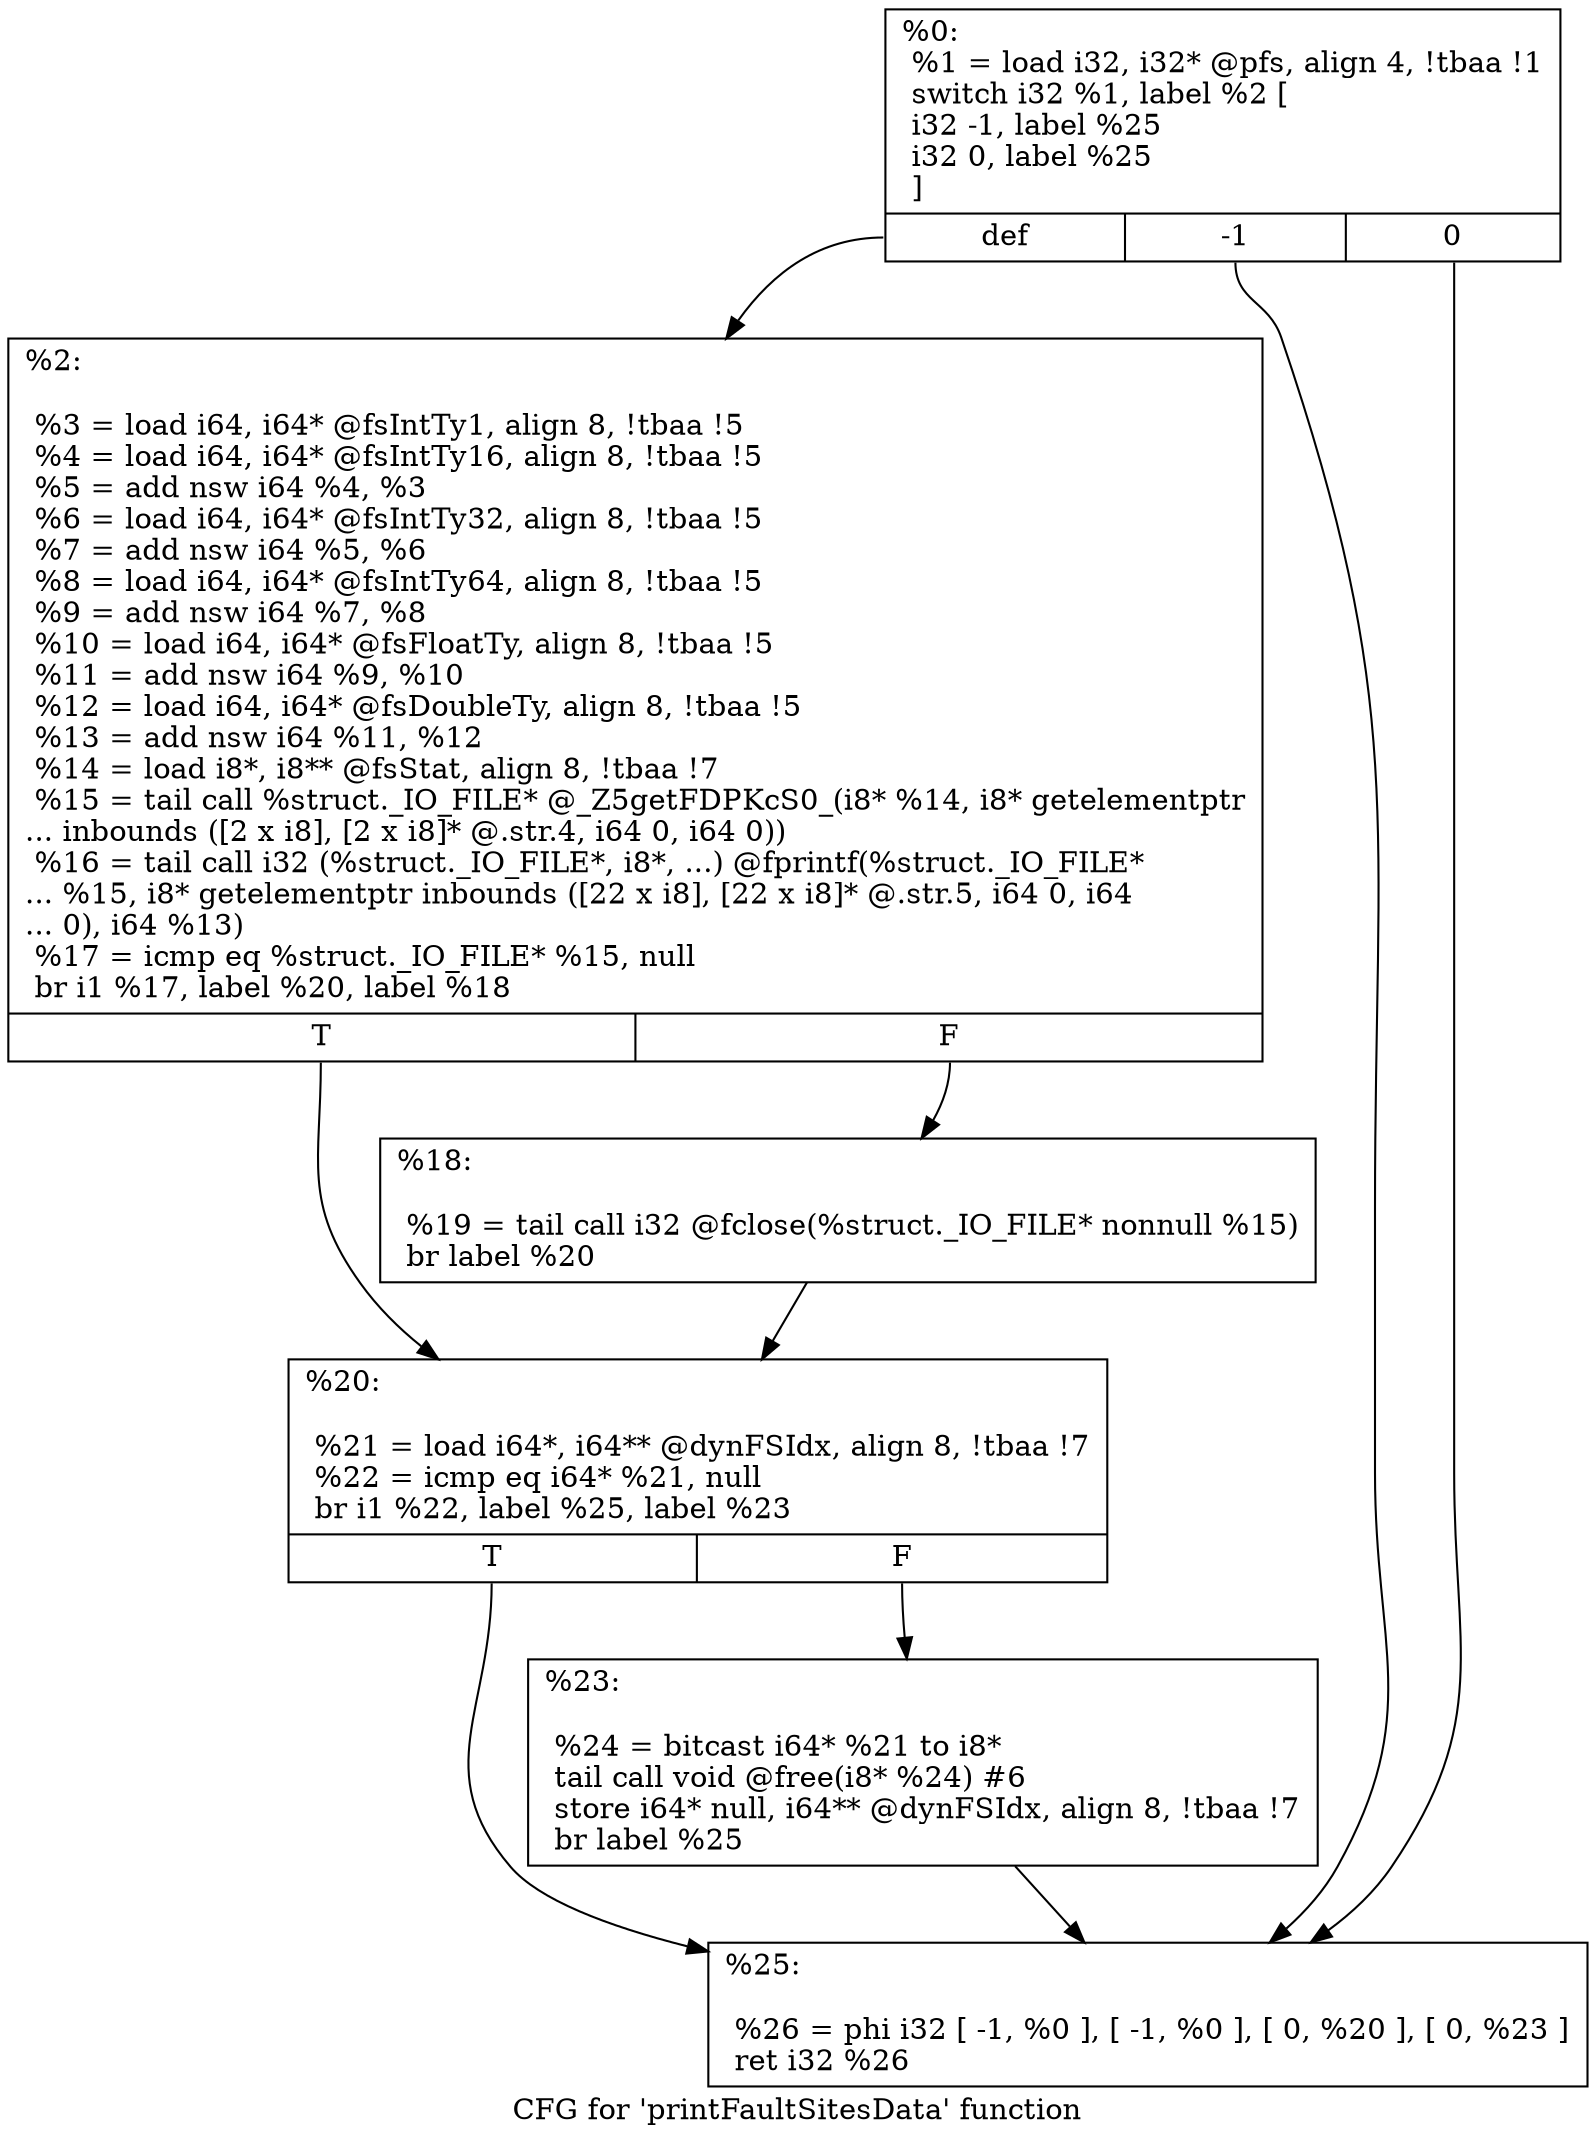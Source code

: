 digraph "CFG for 'printFaultSitesData' function" {
	label="CFG for 'printFaultSitesData' function";

	Node0x3134620 [shape=record,label="{%0:\l  %1 = load i32, i32* @pfs, align 4, !tbaa !1\l  switch i32 %1, label %2 [\l    i32 -1, label %25\l    i32 0, label %25\l  ]\l|{<s0>def|<s1>-1|<s2>0}}"];
	Node0x3134620:s0 -> Node0x3134670;
	Node0x3134620:s1 -> Node0x31347b0;
	Node0x3134620:s2 -> Node0x31347b0;
	Node0x3134670 [shape=record,label="{%2:\l\l  %3 = load i64, i64* @fsIntTy1, align 8, !tbaa !5\l  %4 = load i64, i64* @fsIntTy16, align 8, !tbaa !5\l  %5 = add nsw i64 %4, %3\l  %6 = load i64, i64* @fsIntTy32, align 8, !tbaa !5\l  %7 = add nsw i64 %5, %6\l  %8 = load i64, i64* @fsIntTy64, align 8, !tbaa !5\l  %9 = add nsw i64 %7, %8\l  %10 = load i64, i64* @fsFloatTy, align 8, !tbaa !5\l  %11 = add nsw i64 %9, %10\l  %12 = load i64, i64* @fsDoubleTy, align 8, !tbaa !5\l  %13 = add nsw i64 %11, %12\l  %14 = load i8*, i8** @fsStat, align 8, !tbaa !7\l  %15 = tail call %struct._IO_FILE* @_Z5getFDPKcS0_(i8* %14, i8* getelementptr\l... inbounds ([2 x i8], [2 x i8]* @.str.4, i64 0, i64 0))\l  %16 = tail call i32 (%struct._IO_FILE*, i8*, ...) @fprintf(%struct._IO_FILE*\l... %15, i8* getelementptr inbounds ([22 x i8], [22 x i8]* @.str.5, i64 0, i64\l... 0), i64 %13)\l  %17 = icmp eq %struct._IO_FILE* %15, null\l  br i1 %17, label %20, label %18\l|{<s0>T|<s1>F}}"];
	Node0x3134670:s0 -> Node0x3134710;
	Node0x3134670:s1 -> Node0x31346c0;
	Node0x31346c0 [shape=record,label="{%18:\l\l  %19 = tail call i32 @fclose(%struct._IO_FILE* nonnull %15)\l  br label %20\l}"];
	Node0x31346c0 -> Node0x3134710;
	Node0x3134710 [shape=record,label="{%20:\l\l  %21 = load i64*, i64** @dynFSIdx, align 8, !tbaa !7\l  %22 = icmp eq i64* %21, null\l  br i1 %22, label %25, label %23\l|{<s0>T|<s1>F}}"];
	Node0x3134710:s0 -> Node0x31347b0;
	Node0x3134710:s1 -> Node0x3134760;
	Node0x3134760 [shape=record,label="{%23:\l\l  %24 = bitcast i64* %21 to i8*\l  tail call void @free(i8* %24) #6\l  store i64* null, i64** @dynFSIdx, align 8, !tbaa !7\l  br label %25\l}"];
	Node0x3134760 -> Node0x31347b0;
	Node0x31347b0 [shape=record,label="{%25:\l\l  %26 = phi i32 [ -1, %0 ], [ -1, %0 ], [ 0, %20 ], [ 0, %23 ]\l  ret i32 %26\l}"];
}
